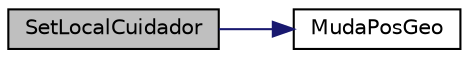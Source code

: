 digraph "SetLocalCuidador"
{
 // LATEX_PDF_SIZE
  edge [fontname="Helvetica",fontsize="10",labelfontname="Helvetica",labelfontsize="10"];
  node [fontname="Helvetica",fontsize="10",shape=record];
  rankdir="LR";
  Node1 [label="SetLocalCuidador",height=0.2,width=0.4,color="black", fillcolor="grey75", style="filled", fontcolor="black",tooltip="Define o Local (de tipo Geoloc) do objeto Cuidador."];
  Node1 -> Node2 [color="midnightblue",fontsize="10",style="solid"];
  Node2 [label="MudaPosGeo",height=0.2,width=0.4,color="black", fillcolor="white", style="filled",URL="$geoloc_8h.html#ad15a017b73ab2909652b15b346373bb7",tooltip="Define a geolocalizacao dada para os valores de latitude e longitude passados."];
}
